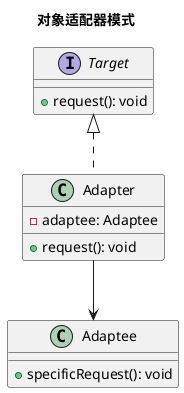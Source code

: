 @startuml
title 对象适配器模式
class Adaptee {
    + specificRequest(): void
}
interface Target {
    + request(): void
}

class Adapter implements Target {
    - adaptee: Adaptee
    + request(): void
}

Adapter --> Adaptee

@enduml